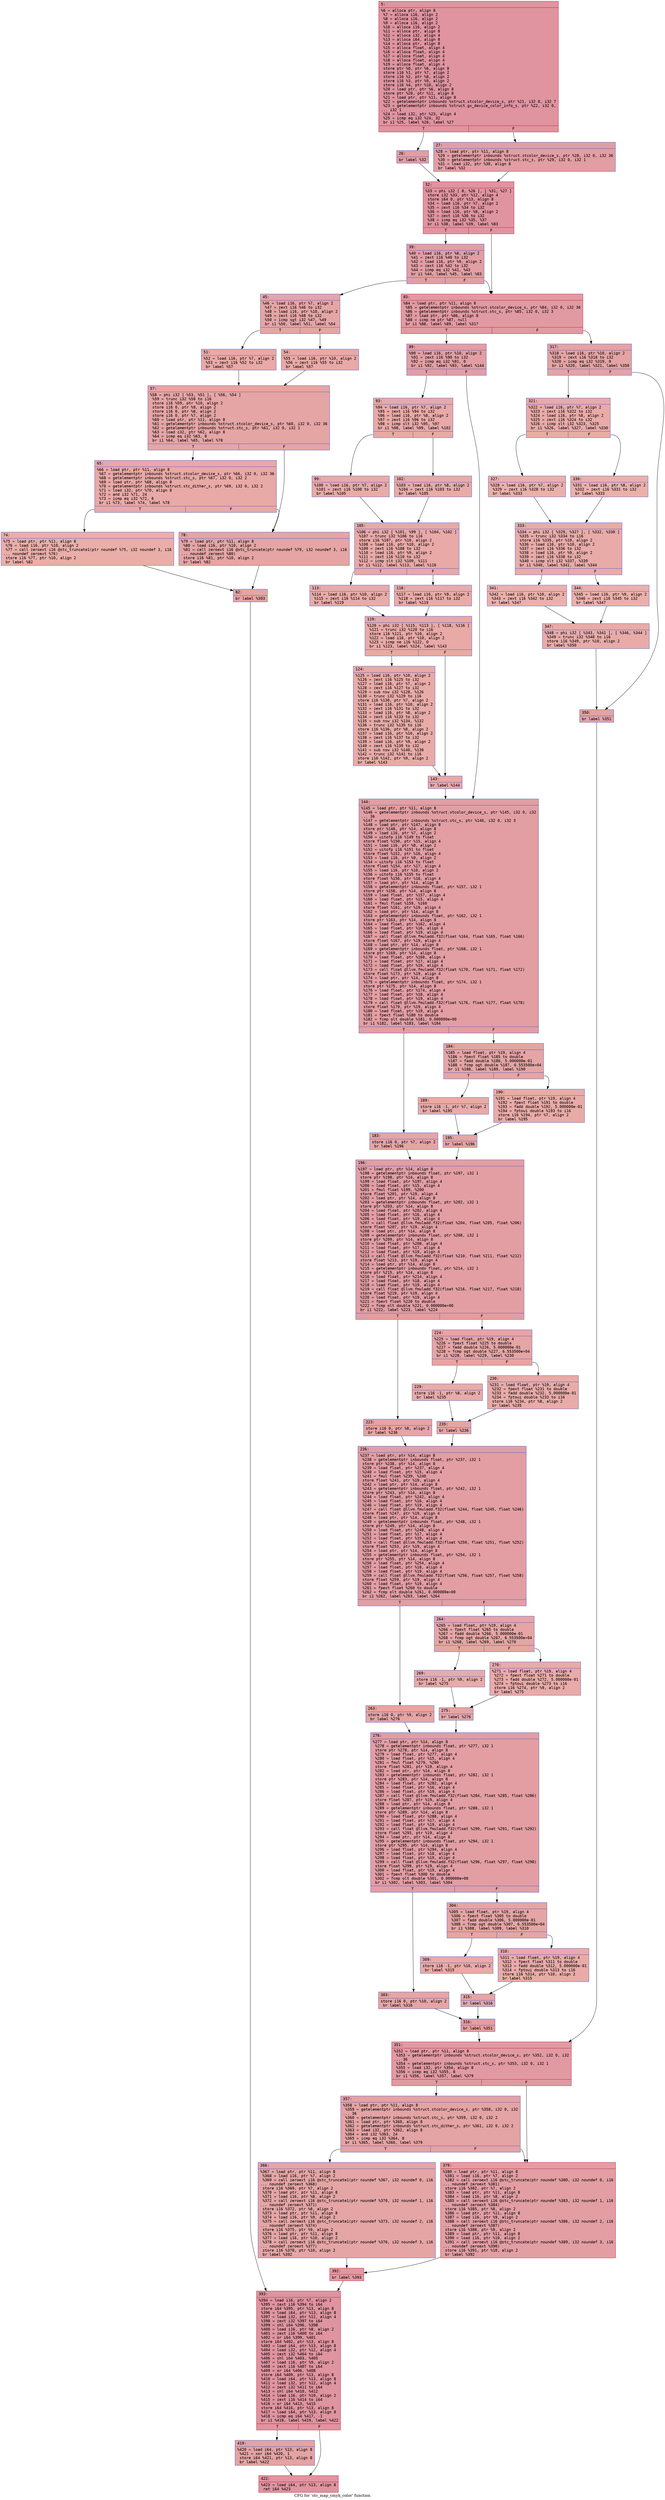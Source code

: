 digraph "CFG for 'stc_map_cmyk_color' function" {
	label="CFG for 'stc_map_cmyk_color' function";

	Node0x6000016b17c0 [shape=record,color="#b70d28ff", style=filled, fillcolor="#b70d2870" fontname="Courier",label="{5:\l|  %6 = alloca ptr, align 8\l  %7 = alloca i16, align 2\l  %8 = alloca i16, align 2\l  %9 = alloca i16, align 2\l  %10 = alloca i16, align 2\l  %11 = alloca ptr, align 8\l  %12 = alloca i32, align 4\l  %13 = alloca i64, align 8\l  %14 = alloca ptr, align 8\l  %15 = alloca float, align 4\l  %16 = alloca float, align 4\l  %17 = alloca float, align 4\l  %18 = alloca float, align 4\l  %19 = alloca float, align 4\l  store ptr %0, ptr %6, align 8\l  store i16 %1, ptr %7, align 2\l  store i16 %2, ptr %8, align 2\l  store i16 %3, ptr %9, align 2\l  store i16 %4, ptr %10, align 2\l  %20 = load ptr, ptr %6, align 8\l  store ptr %20, ptr %11, align 8\l  %21 = load ptr, ptr %11, align 8\l  %22 = getelementptr inbounds %struct.stcolor_device_s, ptr %21, i32 0, i32 7\l  %23 = getelementptr inbounds %struct.gx_device_color_info_s, ptr %22, i32 0,\l... i32 1\l  %24 = load i32, ptr %23, align 4\l  %25 = icmp eq i32 %24, 32\l  br i1 %25, label %26, label %27\l|{<s0>T|<s1>F}}"];
	Node0x6000016b17c0:s0 -> Node0x6000016b2e90[tooltip="5 -> 26\nProbability 50.00%" ];
	Node0x6000016b17c0:s1 -> Node0x6000016b2ee0[tooltip="5 -> 27\nProbability 50.00%" ];
	Node0x6000016b2e90 [shape=record,color="#3d50c3ff", style=filled, fillcolor="#be242e70" fontname="Courier",label="{26:\l|  br label %32\l}"];
	Node0x6000016b2e90 -> Node0x6000016b2f30[tooltip="26 -> 32\nProbability 100.00%" ];
	Node0x6000016b2ee0 [shape=record,color="#3d50c3ff", style=filled, fillcolor="#be242e70" fontname="Courier",label="{27:\l|  %28 = load ptr, ptr %11, align 8\l  %29 = getelementptr inbounds %struct.stcolor_device_s, ptr %28, i32 0, i32 36\l  %30 = getelementptr inbounds %struct.stc_s, ptr %29, i32 0, i32 1\l  %31 = load i32, ptr %30, align 8\l  br label %32\l}"];
	Node0x6000016b2ee0 -> Node0x6000016b2f30[tooltip="27 -> 32\nProbability 100.00%" ];
	Node0x6000016b2f30 [shape=record,color="#b70d28ff", style=filled, fillcolor="#b70d2870" fontname="Courier",label="{32:\l|  %33 = phi i32 [ 8, %26 ], [ %31, %27 ]\l  store i32 %33, ptr %12, align 4\l  store i64 0, ptr %13, align 8\l  %34 = load i16, ptr %7, align 2\l  %35 = zext i16 %34 to i32\l  %36 = load i16, ptr %8, align 2\l  %37 = zext i16 %36 to i32\l  %38 = icmp eq i32 %35, %37\l  br i1 %38, label %39, label %83\l|{<s0>T|<s1>F}}"];
	Node0x6000016b2f30:s0 -> Node0x6000016b2f80[tooltip="32 -> 39\nProbability 50.00%" ];
	Node0x6000016b2f30:s1 -> Node0x6000016b3250[tooltip="32 -> 83\nProbability 50.00%" ];
	Node0x6000016b2f80 [shape=record,color="#3d50c3ff", style=filled, fillcolor="#be242e70" fontname="Courier",label="{39:\l|  %40 = load i16, ptr %8, align 2\l  %41 = zext i16 %40 to i32\l  %42 = load i16, ptr %9, align 2\l  %43 = zext i16 %42 to i32\l  %44 = icmp eq i32 %41, %43\l  br i1 %44, label %45, label %83\l|{<s0>T|<s1>F}}"];
	Node0x6000016b2f80:s0 -> Node0x6000016b2fd0[tooltip="39 -> 45\nProbability 50.00%" ];
	Node0x6000016b2f80:s1 -> Node0x6000016b3250[tooltip="39 -> 83\nProbability 50.00%" ];
	Node0x6000016b2fd0 [shape=record,color="#3d50c3ff", style=filled, fillcolor="#c5333470" fontname="Courier",label="{45:\l|  %46 = load i16, ptr %7, align 2\l  %47 = zext i16 %46 to i32\l  %48 = load i16, ptr %10, align 2\l  %49 = zext i16 %48 to i32\l  %50 = icmp sgt i32 %47, %49\l  br i1 %50, label %51, label %54\l|{<s0>T|<s1>F}}"];
	Node0x6000016b2fd0:s0 -> Node0x6000016b3020[tooltip="45 -> 51\nProbability 50.00%" ];
	Node0x6000016b2fd0:s1 -> Node0x6000016b3070[tooltip="45 -> 54\nProbability 50.00%" ];
	Node0x6000016b3020 [shape=record,color="#3d50c3ff", style=filled, fillcolor="#ca3b3770" fontname="Courier",label="{51:\l|  %52 = load i16, ptr %7, align 2\l  %53 = zext i16 %52 to i32\l  br label %57\l}"];
	Node0x6000016b3020 -> Node0x6000016b30c0[tooltip="51 -> 57\nProbability 100.00%" ];
	Node0x6000016b3070 [shape=record,color="#3d50c3ff", style=filled, fillcolor="#ca3b3770" fontname="Courier",label="{54:\l|  %55 = load i16, ptr %10, align 2\l  %56 = zext i16 %55 to i32\l  br label %57\l}"];
	Node0x6000016b3070 -> Node0x6000016b30c0[tooltip="54 -> 57\nProbability 100.00%" ];
	Node0x6000016b30c0 [shape=record,color="#3d50c3ff", style=filled, fillcolor="#c5333470" fontname="Courier",label="{57:\l|  %58 = phi i32 [ %53, %51 ], [ %56, %54 ]\l  %59 = trunc i32 %58 to i16\l  store i16 %59, ptr %10, align 2\l  store i16 0, ptr %9, align 2\l  store i16 0, ptr %8, align 2\l  store i16 0, ptr %7, align 2\l  %60 = load ptr, ptr %11, align 8\l  %61 = getelementptr inbounds %struct.stcolor_device_s, ptr %60, i32 0, i32 36\l  %62 = getelementptr inbounds %struct.stc_s, ptr %61, i32 0, i32 1\l  %63 = load i32, ptr %62, align 8\l  %64 = icmp eq i32 %63, 8\l  br i1 %64, label %65, label %78\l|{<s0>T|<s1>F}}"];
	Node0x6000016b30c0:s0 -> Node0x6000016b3110[tooltip="57 -> 65\nProbability 50.00%" ];
	Node0x6000016b30c0:s1 -> Node0x6000016b31b0[tooltip="57 -> 78\nProbability 50.00%" ];
	Node0x6000016b3110 [shape=record,color="#3d50c3ff", style=filled, fillcolor="#ca3b3770" fontname="Courier",label="{65:\l|  %66 = load ptr, ptr %11, align 8\l  %67 = getelementptr inbounds %struct.stcolor_device_s, ptr %66, i32 0, i32 36\l  %68 = getelementptr inbounds %struct.stc_s, ptr %67, i32 0, i32 2\l  %69 = load ptr, ptr %68, align 8\l  %70 = getelementptr inbounds %struct.stc_dither_s, ptr %69, i32 0, i32 2\l  %71 = load i32, ptr %70, align 8\l  %72 = and i32 %71, 24\l  %73 = icmp eq i32 %72, 8\l  br i1 %73, label %74, label %78\l|{<s0>T|<s1>F}}"];
	Node0x6000016b3110:s0 -> Node0x6000016b3160[tooltip="65 -> 74\nProbability 50.00%" ];
	Node0x6000016b3110:s1 -> Node0x6000016b31b0[tooltip="65 -> 78\nProbability 50.00%" ];
	Node0x6000016b3160 [shape=record,color="#3d50c3ff", style=filled, fillcolor="#d0473d70" fontname="Courier",label="{74:\l|  %75 = load ptr, ptr %11, align 8\l  %76 = load i16, ptr %10, align 2\l  %77 = call zeroext i16 @stc_truncate1(ptr noundef %75, i32 noundef 3, i16\l... noundef zeroext %76)\l  store i16 %77, ptr %10, align 2\l  br label %82\l}"];
	Node0x6000016b3160 -> Node0x6000016b3200[tooltip="74 -> 82\nProbability 100.00%" ];
	Node0x6000016b31b0 [shape=record,color="#3d50c3ff", style=filled, fillcolor="#c5333470" fontname="Courier",label="{78:\l|  %79 = load ptr, ptr %11, align 8\l  %80 = load i16, ptr %10, align 2\l  %81 = call zeroext i16 @stc_truncate(ptr noundef %79, i32 noundef 3, i16\l... noundef zeroext %80)\l  store i16 %81, ptr %10, align 2\l  br label %82\l}"];
	Node0x6000016b31b0 -> Node0x6000016b3200[tooltip="78 -> 82\nProbability 100.00%" ];
	Node0x6000016b3200 [shape=record,color="#3d50c3ff", style=filled, fillcolor="#c5333470" fontname="Courier",label="{82:\l|  br label %393\l}"];
	Node0x6000016b3200 -> Node0x6000016b4230[tooltip="82 -> 393\nProbability 100.00%" ];
	Node0x6000016b3250 [shape=record,color="#b70d28ff", style=filled, fillcolor="#bb1b2c70" fontname="Courier",label="{83:\l|  %84 = load ptr, ptr %11, align 8\l  %85 = getelementptr inbounds %struct.stcolor_device_s, ptr %84, i32 0, i32 36\l  %86 = getelementptr inbounds %struct.stc_s, ptr %85, i32 0, i32 3\l  %87 = load ptr, ptr %86, align 8\l  %88 = icmp ne ptr %87, null\l  br i1 %88, label %89, label %317\l|{<s0>T|<s1>F}}"];
	Node0x6000016b3250:s0 -> Node0x6000016b32a0[tooltip="83 -> 89\nProbability 62.50%" ];
	Node0x6000016b3250:s1 -> Node0x6000016b3d90[tooltip="83 -> 317\nProbability 37.50%" ];
	Node0x6000016b32a0 [shape=record,color="#3d50c3ff", style=filled, fillcolor="#be242e70" fontname="Courier",label="{89:\l|  %90 = load i16, ptr %10, align 2\l  %91 = zext i16 %90 to i32\l  %92 = icmp eq i32 %91, 0\l  br i1 %92, label %93, label %144\l|{<s0>T|<s1>F}}"];
	Node0x6000016b32a0:s0 -> Node0x6000016b32f0[tooltip="89 -> 93\nProbability 37.50%" ];
	Node0x6000016b32a0:s1 -> Node0x6000016b35c0[tooltip="89 -> 144\nProbability 62.50%" ];
	Node0x6000016b32f0 [shape=record,color="#3d50c3ff", style=filled, fillcolor="#ca3b3770" fontname="Courier",label="{93:\l|  %94 = load i16, ptr %7, align 2\l  %95 = zext i16 %94 to i32\l  %96 = load i16, ptr %8, align 2\l  %97 = zext i16 %96 to i32\l  %98 = icmp slt i32 %95, %97\l  br i1 %98, label %99, label %102\l|{<s0>T|<s1>F}}"];
	Node0x6000016b32f0:s0 -> Node0x6000016b3340[tooltip="93 -> 99\nProbability 50.00%" ];
	Node0x6000016b32f0:s1 -> Node0x6000016b3390[tooltip="93 -> 102\nProbability 50.00%" ];
	Node0x6000016b3340 [shape=record,color="#3d50c3ff", style=filled, fillcolor="#cc403a70" fontname="Courier",label="{99:\l|  %100 = load i16, ptr %7, align 2\l  %101 = zext i16 %100 to i32\l  br label %105\l}"];
	Node0x6000016b3340 -> Node0x6000016b33e0[tooltip="99 -> 105\nProbability 100.00%" ];
	Node0x6000016b3390 [shape=record,color="#3d50c3ff", style=filled, fillcolor="#cc403a70" fontname="Courier",label="{102:\l|  %103 = load i16, ptr %8, align 2\l  %104 = zext i16 %103 to i32\l  br label %105\l}"];
	Node0x6000016b3390 -> Node0x6000016b33e0[tooltip="102 -> 105\nProbability 100.00%" ];
	Node0x6000016b33e0 [shape=record,color="#3d50c3ff", style=filled, fillcolor="#ca3b3770" fontname="Courier",label="{105:\l|  %106 = phi i32 [ %101, %99 ], [ %104, %102 ]\l  %107 = trunc i32 %106 to i16\l  store i16 %107, ptr %10, align 2\l  %108 = load i16, ptr %10, align 2\l  %109 = zext i16 %108 to i32\l  %110 = load i16, ptr %9, align 2\l  %111 = zext i16 %110 to i32\l  %112 = icmp slt i32 %109, %111\l  br i1 %112, label %113, label %116\l|{<s0>T|<s1>F}}"];
	Node0x6000016b33e0:s0 -> Node0x6000016b3430[tooltip="105 -> 113\nProbability 50.00%" ];
	Node0x6000016b33e0:s1 -> Node0x6000016b3480[tooltip="105 -> 116\nProbability 50.00%" ];
	Node0x6000016b3430 [shape=record,color="#3d50c3ff", style=filled, fillcolor="#cc403a70" fontname="Courier",label="{113:\l|  %114 = load i16, ptr %10, align 2\l  %115 = zext i16 %114 to i32\l  br label %119\l}"];
	Node0x6000016b3430 -> Node0x6000016b34d0[tooltip="113 -> 119\nProbability 100.00%" ];
	Node0x6000016b3480 [shape=record,color="#3d50c3ff", style=filled, fillcolor="#cc403a70" fontname="Courier",label="{116:\l|  %117 = load i16, ptr %9, align 2\l  %118 = zext i16 %117 to i32\l  br label %119\l}"];
	Node0x6000016b3480 -> Node0x6000016b34d0[tooltip="116 -> 119\nProbability 100.00%" ];
	Node0x6000016b34d0 [shape=record,color="#3d50c3ff", style=filled, fillcolor="#ca3b3770" fontname="Courier",label="{119:\l|  %120 = phi i32 [ %115, %113 ], [ %118, %116 ]\l  %121 = trunc i32 %120 to i16\l  store i16 %121, ptr %10, align 2\l  %122 = load i16, ptr %10, align 2\l  %123 = icmp ne i16 %122, 0\l  br i1 %123, label %124, label %143\l|{<s0>T|<s1>F}}"];
	Node0x6000016b34d0:s0 -> Node0x6000016b3520[tooltip="119 -> 124\nProbability 62.50%" ];
	Node0x6000016b34d0:s1 -> Node0x6000016b3570[tooltip="119 -> 143\nProbability 37.50%" ];
	Node0x6000016b3520 [shape=record,color="#3d50c3ff", style=filled, fillcolor="#cc403a70" fontname="Courier",label="{124:\l|  %125 = load i16, ptr %10, align 2\l  %126 = zext i16 %125 to i32\l  %127 = load i16, ptr %7, align 2\l  %128 = zext i16 %127 to i32\l  %129 = sub nsw i32 %128, %126\l  %130 = trunc i32 %129 to i16\l  store i16 %130, ptr %7, align 2\l  %131 = load i16, ptr %10, align 2\l  %132 = zext i16 %131 to i32\l  %133 = load i16, ptr %8, align 2\l  %134 = zext i16 %133 to i32\l  %135 = sub nsw i32 %134, %132\l  %136 = trunc i32 %135 to i16\l  store i16 %136, ptr %8, align 2\l  %137 = load i16, ptr %10, align 2\l  %138 = zext i16 %137 to i32\l  %139 = load i16, ptr %9, align 2\l  %140 = zext i16 %139 to i32\l  %141 = sub nsw i32 %140, %138\l  %142 = trunc i32 %141 to i16\l  store i16 %142, ptr %9, align 2\l  br label %143\l}"];
	Node0x6000016b3520 -> Node0x6000016b3570[tooltip="124 -> 143\nProbability 100.00%" ];
	Node0x6000016b3570 [shape=record,color="#3d50c3ff", style=filled, fillcolor="#ca3b3770" fontname="Courier",label="{143:\l|  br label %144\l}"];
	Node0x6000016b3570 -> Node0x6000016b35c0[tooltip="143 -> 144\nProbability 100.00%" ];
	Node0x6000016b35c0 [shape=record,color="#3d50c3ff", style=filled, fillcolor="#be242e70" fontname="Courier",label="{144:\l|  %145 = load ptr, ptr %11, align 8\l  %146 = getelementptr inbounds %struct.stcolor_device_s, ptr %145, i32 0, i32\l... 36\l  %147 = getelementptr inbounds %struct.stc_s, ptr %146, i32 0, i32 3\l  %148 = load ptr, ptr %147, align 8\l  store ptr %148, ptr %14, align 8\l  %149 = load i16, ptr %7, align 2\l  %150 = uitofp i16 %149 to float\l  store float %150, ptr %15, align 4\l  %151 = load i16, ptr %8, align 2\l  %152 = uitofp i16 %151 to float\l  store float %152, ptr %16, align 4\l  %153 = load i16, ptr %9, align 2\l  %154 = uitofp i16 %153 to float\l  store float %154, ptr %17, align 4\l  %155 = load i16, ptr %10, align 2\l  %156 = uitofp i16 %155 to float\l  store float %156, ptr %18, align 4\l  %157 = load ptr, ptr %14, align 8\l  %158 = getelementptr inbounds float, ptr %157, i32 1\l  store ptr %158, ptr %14, align 8\l  %159 = load float, ptr %157, align 4\l  %160 = load float, ptr %15, align 4\l  %161 = fmul float %159, %160\l  store float %161, ptr %19, align 4\l  %162 = load ptr, ptr %14, align 8\l  %163 = getelementptr inbounds float, ptr %162, i32 1\l  store ptr %163, ptr %14, align 8\l  %164 = load float, ptr %162, align 4\l  %165 = load float, ptr %16, align 4\l  %166 = load float, ptr %19, align 4\l  %167 = call float @llvm.fmuladd.f32(float %164, float %165, float %166)\l  store float %167, ptr %19, align 4\l  %168 = load ptr, ptr %14, align 8\l  %169 = getelementptr inbounds float, ptr %168, i32 1\l  store ptr %169, ptr %14, align 8\l  %170 = load float, ptr %168, align 4\l  %171 = load float, ptr %17, align 4\l  %172 = load float, ptr %19, align 4\l  %173 = call float @llvm.fmuladd.f32(float %170, float %171, float %172)\l  store float %173, ptr %19, align 4\l  %174 = load ptr, ptr %14, align 8\l  %175 = getelementptr inbounds float, ptr %174, i32 1\l  store ptr %175, ptr %14, align 8\l  %176 = load float, ptr %174, align 4\l  %177 = load float, ptr %18, align 4\l  %178 = load float, ptr %19, align 4\l  %179 = call float @llvm.fmuladd.f32(float %176, float %177, float %178)\l  store float %179, ptr %19, align 4\l  %180 = load float, ptr %19, align 4\l  %181 = fpext float %180 to double\l  %182 = fcmp olt double %181, 0.000000e+00\l  br i1 %182, label %183, label %184\l|{<s0>T|<s1>F}}"];
	Node0x6000016b35c0:s0 -> Node0x6000016b3610[tooltip="144 -> 183\nProbability 50.00%" ];
	Node0x6000016b35c0:s1 -> Node0x6000016b3660[tooltip="144 -> 184\nProbability 50.00%" ];
	Node0x6000016b3610 [shape=record,color="#3d50c3ff", style=filled, fillcolor="#c5333470" fontname="Courier",label="{183:\l|  store i16 0, ptr %7, align 2\l  br label %196\l}"];
	Node0x6000016b3610 -> Node0x6000016b37a0[tooltip="183 -> 196\nProbability 100.00%" ];
	Node0x6000016b3660 [shape=record,color="#3d50c3ff", style=filled, fillcolor="#c5333470" fontname="Courier",label="{184:\l|  %185 = load float, ptr %19, align 4\l  %186 = fpext float %185 to double\l  %187 = fadd double %186, 5.000000e-01\l  %188 = fcmp ogt double %187, 6.553500e+04\l  br i1 %188, label %189, label %190\l|{<s0>T|<s1>F}}"];
	Node0x6000016b3660:s0 -> Node0x6000016b36b0[tooltip="184 -> 189\nProbability 50.00%" ];
	Node0x6000016b3660:s1 -> Node0x6000016b3700[tooltip="184 -> 190\nProbability 50.00%" ];
	Node0x6000016b36b0 [shape=record,color="#3d50c3ff", style=filled, fillcolor="#cc403a70" fontname="Courier",label="{189:\l|  store i16 -1, ptr %7, align 2\l  br label %195\l}"];
	Node0x6000016b36b0 -> Node0x6000016b3750[tooltip="189 -> 195\nProbability 100.00%" ];
	Node0x6000016b3700 [shape=record,color="#3d50c3ff", style=filled, fillcolor="#cc403a70" fontname="Courier",label="{190:\l|  %191 = load float, ptr %19, align 4\l  %192 = fpext float %191 to double\l  %193 = fadd double %192, 5.000000e-01\l  %194 = fptoui double %193 to i16\l  store i16 %194, ptr %7, align 2\l  br label %195\l}"];
	Node0x6000016b3700 -> Node0x6000016b3750[tooltip="190 -> 195\nProbability 100.00%" ];
	Node0x6000016b3750 [shape=record,color="#3d50c3ff", style=filled, fillcolor="#c5333470" fontname="Courier",label="{195:\l|  br label %196\l}"];
	Node0x6000016b3750 -> Node0x6000016b37a0[tooltip="195 -> 196\nProbability 100.00%" ];
	Node0x6000016b37a0 [shape=record,color="#3d50c3ff", style=filled, fillcolor="#be242e70" fontname="Courier",label="{196:\l|  %197 = load ptr, ptr %14, align 8\l  %198 = getelementptr inbounds float, ptr %197, i32 1\l  store ptr %198, ptr %14, align 8\l  %199 = load float, ptr %197, align 4\l  %200 = load float, ptr %15, align 4\l  %201 = fmul float %199, %200\l  store float %201, ptr %19, align 4\l  %202 = load ptr, ptr %14, align 8\l  %203 = getelementptr inbounds float, ptr %202, i32 1\l  store ptr %203, ptr %14, align 8\l  %204 = load float, ptr %202, align 4\l  %205 = load float, ptr %16, align 4\l  %206 = load float, ptr %19, align 4\l  %207 = call float @llvm.fmuladd.f32(float %204, float %205, float %206)\l  store float %207, ptr %19, align 4\l  %208 = load ptr, ptr %14, align 8\l  %209 = getelementptr inbounds float, ptr %208, i32 1\l  store ptr %209, ptr %14, align 8\l  %210 = load float, ptr %208, align 4\l  %211 = load float, ptr %17, align 4\l  %212 = load float, ptr %19, align 4\l  %213 = call float @llvm.fmuladd.f32(float %210, float %211, float %212)\l  store float %213, ptr %19, align 4\l  %214 = load ptr, ptr %14, align 8\l  %215 = getelementptr inbounds float, ptr %214, i32 1\l  store ptr %215, ptr %14, align 8\l  %216 = load float, ptr %214, align 4\l  %217 = load float, ptr %18, align 4\l  %218 = load float, ptr %19, align 4\l  %219 = call float @llvm.fmuladd.f32(float %216, float %217, float %218)\l  store float %219, ptr %19, align 4\l  %220 = load float, ptr %19, align 4\l  %221 = fpext float %220 to double\l  %222 = fcmp olt double %221, 0.000000e+00\l  br i1 %222, label %223, label %224\l|{<s0>T|<s1>F}}"];
	Node0x6000016b37a0:s0 -> Node0x6000016b37f0[tooltip="196 -> 223\nProbability 50.00%" ];
	Node0x6000016b37a0:s1 -> Node0x6000016b3840[tooltip="196 -> 224\nProbability 50.00%" ];
	Node0x6000016b37f0 [shape=record,color="#3d50c3ff", style=filled, fillcolor="#c5333470" fontname="Courier",label="{223:\l|  store i16 0, ptr %8, align 2\l  br label %236\l}"];
	Node0x6000016b37f0 -> Node0x6000016b3980[tooltip="223 -> 236\nProbability 100.00%" ];
	Node0x6000016b3840 [shape=record,color="#3d50c3ff", style=filled, fillcolor="#c5333470" fontname="Courier",label="{224:\l|  %225 = load float, ptr %19, align 4\l  %226 = fpext float %225 to double\l  %227 = fadd double %226, 5.000000e-01\l  %228 = fcmp ogt double %227, 6.553500e+04\l  br i1 %228, label %229, label %230\l|{<s0>T|<s1>F}}"];
	Node0x6000016b3840:s0 -> Node0x6000016b3890[tooltip="224 -> 229\nProbability 50.00%" ];
	Node0x6000016b3840:s1 -> Node0x6000016b38e0[tooltip="224 -> 230\nProbability 50.00%" ];
	Node0x6000016b3890 [shape=record,color="#3d50c3ff", style=filled, fillcolor="#cc403a70" fontname="Courier",label="{229:\l|  store i16 -1, ptr %8, align 2\l  br label %235\l}"];
	Node0x6000016b3890 -> Node0x6000016b3930[tooltip="229 -> 235\nProbability 100.00%" ];
	Node0x6000016b38e0 [shape=record,color="#3d50c3ff", style=filled, fillcolor="#cc403a70" fontname="Courier",label="{230:\l|  %231 = load float, ptr %19, align 4\l  %232 = fpext float %231 to double\l  %233 = fadd double %232, 5.000000e-01\l  %234 = fptoui double %233 to i16\l  store i16 %234, ptr %8, align 2\l  br label %235\l}"];
	Node0x6000016b38e0 -> Node0x6000016b3930[tooltip="230 -> 235\nProbability 100.00%" ];
	Node0x6000016b3930 [shape=record,color="#3d50c3ff", style=filled, fillcolor="#c5333470" fontname="Courier",label="{235:\l|  br label %236\l}"];
	Node0x6000016b3930 -> Node0x6000016b3980[tooltip="235 -> 236\nProbability 100.00%" ];
	Node0x6000016b3980 [shape=record,color="#3d50c3ff", style=filled, fillcolor="#be242e70" fontname="Courier",label="{236:\l|  %237 = load ptr, ptr %14, align 8\l  %238 = getelementptr inbounds float, ptr %237, i32 1\l  store ptr %238, ptr %14, align 8\l  %239 = load float, ptr %237, align 4\l  %240 = load float, ptr %15, align 4\l  %241 = fmul float %239, %240\l  store float %241, ptr %19, align 4\l  %242 = load ptr, ptr %14, align 8\l  %243 = getelementptr inbounds float, ptr %242, i32 1\l  store ptr %243, ptr %14, align 8\l  %244 = load float, ptr %242, align 4\l  %245 = load float, ptr %16, align 4\l  %246 = load float, ptr %19, align 4\l  %247 = call float @llvm.fmuladd.f32(float %244, float %245, float %246)\l  store float %247, ptr %19, align 4\l  %248 = load ptr, ptr %14, align 8\l  %249 = getelementptr inbounds float, ptr %248, i32 1\l  store ptr %249, ptr %14, align 8\l  %250 = load float, ptr %248, align 4\l  %251 = load float, ptr %17, align 4\l  %252 = load float, ptr %19, align 4\l  %253 = call float @llvm.fmuladd.f32(float %250, float %251, float %252)\l  store float %253, ptr %19, align 4\l  %254 = load ptr, ptr %14, align 8\l  %255 = getelementptr inbounds float, ptr %254, i32 1\l  store ptr %255, ptr %14, align 8\l  %256 = load float, ptr %254, align 4\l  %257 = load float, ptr %18, align 4\l  %258 = load float, ptr %19, align 4\l  %259 = call float @llvm.fmuladd.f32(float %256, float %257, float %258)\l  store float %259, ptr %19, align 4\l  %260 = load float, ptr %19, align 4\l  %261 = fpext float %260 to double\l  %262 = fcmp olt double %261, 0.000000e+00\l  br i1 %262, label %263, label %264\l|{<s0>T|<s1>F}}"];
	Node0x6000016b3980:s0 -> Node0x6000016b39d0[tooltip="236 -> 263\nProbability 50.00%" ];
	Node0x6000016b3980:s1 -> Node0x6000016b3a20[tooltip="236 -> 264\nProbability 50.00%" ];
	Node0x6000016b39d0 [shape=record,color="#3d50c3ff", style=filled, fillcolor="#c5333470" fontname="Courier",label="{263:\l|  store i16 0, ptr %9, align 2\l  br label %276\l}"];
	Node0x6000016b39d0 -> Node0x6000016b3b60[tooltip="263 -> 276\nProbability 100.00%" ];
	Node0x6000016b3a20 [shape=record,color="#3d50c3ff", style=filled, fillcolor="#c5333470" fontname="Courier",label="{264:\l|  %265 = load float, ptr %19, align 4\l  %266 = fpext float %265 to double\l  %267 = fadd double %266, 5.000000e-01\l  %268 = fcmp ogt double %267, 6.553500e+04\l  br i1 %268, label %269, label %270\l|{<s0>T|<s1>F}}"];
	Node0x6000016b3a20:s0 -> Node0x6000016b3a70[tooltip="264 -> 269\nProbability 50.00%" ];
	Node0x6000016b3a20:s1 -> Node0x6000016b3ac0[tooltip="264 -> 270\nProbability 50.00%" ];
	Node0x6000016b3a70 [shape=record,color="#3d50c3ff", style=filled, fillcolor="#cc403a70" fontname="Courier",label="{269:\l|  store i16 -1, ptr %9, align 2\l  br label %275\l}"];
	Node0x6000016b3a70 -> Node0x6000016b3b10[tooltip="269 -> 275\nProbability 100.00%" ];
	Node0x6000016b3ac0 [shape=record,color="#3d50c3ff", style=filled, fillcolor="#cc403a70" fontname="Courier",label="{270:\l|  %271 = load float, ptr %19, align 4\l  %272 = fpext float %271 to double\l  %273 = fadd double %272, 5.000000e-01\l  %274 = fptoui double %273 to i16\l  store i16 %274, ptr %9, align 2\l  br label %275\l}"];
	Node0x6000016b3ac0 -> Node0x6000016b3b10[tooltip="270 -> 275\nProbability 100.00%" ];
	Node0x6000016b3b10 [shape=record,color="#3d50c3ff", style=filled, fillcolor="#c5333470" fontname="Courier",label="{275:\l|  br label %276\l}"];
	Node0x6000016b3b10 -> Node0x6000016b3b60[tooltip="275 -> 276\nProbability 100.00%" ];
	Node0x6000016b3b60 [shape=record,color="#3d50c3ff", style=filled, fillcolor="#be242e70" fontname="Courier",label="{276:\l|  %277 = load ptr, ptr %14, align 8\l  %278 = getelementptr inbounds float, ptr %277, i32 1\l  store ptr %278, ptr %14, align 8\l  %279 = load float, ptr %277, align 4\l  %280 = load float, ptr %15, align 4\l  %281 = fmul float %279, %280\l  store float %281, ptr %19, align 4\l  %282 = load ptr, ptr %14, align 8\l  %283 = getelementptr inbounds float, ptr %282, i32 1\l  store ptr %283, ptr %14, align 8\l  %284 = load float, ptr %282, align 4\l  %285 = load float, ptr %16, align 4\l  %286 = load float, ptr %19, align 4\l  %287 = call float @llvm.fmuladd.f32(float %284, float %285, float %286)\l  store float %287, ptr %19, align 4\l  %288 = load ptr, ptr %14, align 8\l  %289 = getelementptr inbounds float, ptr %288, i32 1\l  store ptr %289, ptr %14, align 8\l  %290 = load float, ptr %288, align 4\l  %291 = load float, ptr %17, align 4\l  %292 = load float, ptr %19, align 4\l  %293 = call float @llvm.fmuladd.f32(float %290, float %291, float %292)\l  store float %293, ptr %19, align 4\l  %294 = load ptr, ptr %14, align 8\l  %295 = getelementptr inbounds float, ptr %294, i32 1\l  store ptr %295, ptr %14, align 8\l  %296 = load float, ptr %294, align 4\l  %297 = load float, ptr %18, align 4\l  %298 = load float, ptr %19, align 4\l  %299 = call float @llvm.fmuladd.f32(float %296, float %297, float %298)\l  store float %299, ptr %19, align 4\l  %300 = load float, ptr %19, align 4\l  %301 = fpext float %300 to double\l  %302 = fcmp olt double %301, 0.000000e+00\l  br i1 %302, label %303, label %304\l|{<s0>T|<s1>F}}"];
	Node0x6000016b3b60:s0 -> Node0x6000016b3bb0[tooltip="276 -> 303\nProbability 50.00%" ];
	Node0x6000016b3b60:s1 -> Node0x6000016b3c00[tooltip="276 -> 304\nProbability 50.00%" ];
	Node0x6000016b3bb0 [shape=record,color="#3d50c3ff", style=filled, fillcolor="#c5333470" fontname="Courier",label="{303:\l|  store i16 0, ptr %10, align 2\l  br label %316\l}"];
	Node0x6000016b3bb0 -> Node0x6000016b3d40[tooltip="303 -> 316\nProbability 100.00%" ];
	Node0x6000016b3c00 [shape=record,color="#3d50c3ff", style=filled, fillcolor="#c5333470" fontname="Courier",label="{304:\l|  %305 = load float, ptr %19, align 4\l  %306 = fpext float %305 to double\l  %307 = fadd double %306, 5.000000e-01\l  %308 = fcmp ogt double %307, 6.553500e+04\l  br i1 %308, label %309, label %310\l|{<s0>T|<s1>F}}"];
	Node0x6000016b3c00:s0 -> Node0x6000016b3c50[tooltip="304 -> 309\nProbability 50.00%" ];
	Node0x6000016b3c00:s1 -> Node0x6000016b3ca0[tooltip="304 -> 310\nProbability 50.00%" ];
	Node0x6000016b3c50 [shape=record,color="#3d50c3ff", style=filled, fillcolor="#cc403a70" fontname="Courier",label="{309:\l|  store i16 -1, ptr %10, align 2\l  br label %315\l}"];
	Node0x6000016b3c50 -> Node0x6000016b3cf0[tooltip="309 -> 315\nProbability 100.00%" ];
	Node0x6000016b3ca0 [shape=record,color="#3d50c3ff", style=filled, fillcolor="#cc403a70" fontname="Courier",label="{310:\l|  %311 = load float, ptr %19, align 4\l  %312 = fpext float %311 to double\l  %313 = fadd double %312, 5.000000e-01\l  %314 = fptoui double %313 to i16\l  store i16 %314, ptr %10, align 2\l  br label %315\l}"];
	Node0x6000016b3ca0 -> Node0x6000016b3cf0[tooltip="310 -> 315\nProbability 100.00%" ];
	Node0x6000016b3cf0 [shape=record,color="#3d50c3ff", style=filled, fillcolor="#c5333470" fontname="Courier",label="{315:\l|  br label %316\l}"];
	Node0x6000016b3cf0 -> Node0x6000016b3d40[tooltip="315 -> 316\nProbability 100.00%" ];
	Node0x6000016b3d40 [shape=record,color="#3d50c3ff", style=filled, fillcolor="#be242e70" fontname="Courier",label="{316:\l|  br label %351\l}"];
	Node0x6000016b3d40 -> Node0x6000016b40a0[tooltip="316 -> 351\nProbability 100.00%" ];
	Node0x6000016b3d90 [shape=record,color="#3d50c3ff", style=filled, fillcolor="#c32e3170" fontname="Courier",label="{317:\l|  %318 = load i16, ptr %10, align 2\l  %319 = zext i16 %318 to i32\l  %320 = icmp eq i32 %319, 0\l  br i1 %320, label %321, label %350\l|{<s0>T|<s1>F}}"];
	Node0x6000016b3d90:s0 -> Node0x6000016b3de0[tooltip="317 -> 321\nProbability 37.50%" ];
	Node0x6000016b3d90:s1 -> Node0x6000016b4050[tooltip="317 -> 350\nProbability 62.50%" ];
	Node0x6000016b3de0 [shape=record,color="#3d50c3ff", style=filled, fillcolor="#cc403a70" fontname="Courier",label="{321:\l|  %322 = load i16, ptr %7, align 2\l  %323 = zext i16 %322 to i32\l  %324 = load i16, ptr %8, align 2\l  %325 = zext i16 %324 to i32\l  %326 = icmp slt i32 %323, %325\l  br i1 %326, label %327, label %330\l|{<s0>T|<s1>F}}"];
	Node0x6000016b3de0:s0 -> Node0x6000016b3e30[tooltip="321 -> 327\nProbability 50.00%" ];
	Node0x6000016b3de0:s1 -> Node0x6000016b3e80[tooltip="321 -> 330\nProbability 50.00%" ];
	Node0x6000016b3e30 [shape=record,color="#3d50c3ff", style=filled, fillcolor="#d24b4070" fontname="Courier",label="{327:\l|  %328 = load i16, ptr %7, align 2\l  %329 = zext i16 %328 to i32\l  br label %333\l}"];
	Node0x6000016b3e30 -> Node0x6000016b3ed0[tooltip="327 -> 333\nProbability 100.00%" ];
	Node0x6000016b3e80 [shape=record,color="#3d50c3ff", style=filled, fillcolor="#d24b4070" fontname="Courier",label="{330:\l|  %331 = load i16, ptr %8, align 2\l  %332 = zext i16 %331 to i32\l  br label %333\l}"];
	Node0x6000016b3e80 -> Node0x6000016b3ed0[tooltip="330 -> 333\nProbability 100.00%" ];
	Node0x6000016b3ed0 [shape=record,color="#3d50c3ff", style=filled, fillcolor="#cc403a70" fontname="Courier",label="{333:\l|  %334 = phi i32 [ %329, %327 ], [ %332, %330 ]\l  %335 = trunc i32 %334 to i16\l  store i16 %335, ptr %10, align 2\l  %336 = load i16, ptr %10, align 2\l  %337 = zext i16 %336 to i32\l  %338 = load i16, ptr %9, align 2\l  %339 = zext i16 %338 to i32\l  %340 = icmp slt i32 %337, %339\l  br i1 %340, label %341, label %344\l|{<s0>T|<s1>F}}"];
	Node0x6000016b3ed0:s0 -> Node0x6000016b3f20[tooltip="333 -> 341\nProbability 50.00%" ];
	Node0x6000016b3ed0:s1 -> Node0x6000016b3f70[tooltip="333 -> 344\nProbability 50.00%" ];
	Node0x6000016b3f20 [shape=record,color="#3d50c3ff", style=filled, fillcolor="#d24b4070" fontname="Courier",label="{341:\l|  %342 = load i16, ptr %10, align 2\l  %343 = zext i16 %342 to i32\l  br label %347\l}"];
	Node0x6000016b3f20 -> Node0x6000016b4000[tooltip="341 -> 347\nProbability 100.00%" ];
	Node0x6000016b3f70 [shape=record,color="#3d50c3ff", style=filled, fillcolor="#d24b4070" fontname="Courier",label="{344:\l|  %345 = load i16, ptr %9, align 2\l  %346 = zext i16 %345 to i32\l  br label %347\l}"];
	Node0x6000016b3f70 -> Node0x6000016b4000[tooltip="344 -> 347\nProbability 100.00%" ];
	Node0x6000016b4000 [shape=record,color="#3d50c3ff", style=filled, fillcolor="#cc403a70" fontname="Courier",label="{347:\l|  %348 = phi i32 [ %343, %341 ], [ %346, %344 ]\l  %349 = trunc i32 %348 to i16\l  store i16 %349, ptr %10, align 2\l  br label %350\l}"];
	Node0x6000016b4000 -> Node0x6000016b4050[tooltip="347 -> 350\nProbability 100.00%" ];
	Node0x6000016b4050 [shape=record,color="#3d50c3ff", style=filled, fillcolor="#c32e3170" fontname="Courier",label="{350:\l|  br label %351\l}"];
	Node0x6000016b4050 -> Node0x6000016b40a0[tooltip="350 -> 351\nProbability 100.00%" ];
	Node0x6000016b40a0 [shape=record,color="#b70d28ff", style=filled, fillcolor="#bb1b2c70" fontname="Courier",label="{351:\l|  %352 = load ptr, ptr %11, align 8\l  %353 = getelementptr inbounds %struct.stcolor_device_s, ptr %352, i32 0, i32\l... 36\l  %354 = getelementptr inbounds %struct.stc_s, ptr %353, i32 0, i32 1\l  %355 = load i32, ptr %354, align 8\l  %356 = icmp eq i32 %355, 8\l  br i1 %356, label %357, label %379\l|{<s0>T|<s1>F}}"];
	Node0x6000016b40a0:s0 -> Node0x6000016b40f0[tooltip="351 -> 357\nProbability 50.00%" ];
	Node0x6000016b40a0:s1 -> Node0x6000016b4190[tooltip="351 -> 379\nProbability 50.00%" ];
	Node0x6000016b40f0 [shape=record,color="#3d50c3ff", style=filled, fillcolor="#c32e3170" fontname="Courier",label="{357:\l|  %358 = load ptr, ptr %11, align 8\l  %359 = getelementptr inbounds %struct.stcolor_device_s, ptr %358, i32 0, i32\l... 36\l  %360 = getelementptr inbounds %struct.stc_s, ptr %359, i32 0, i32 2\l  %361 = load ptr, ptr %360, align 8\l  %362 = getelementptr inbounds %struct.stc_dither_s, ptr %361, i32 0, i32 2\l  %363 = load i32, ptr %362, align 8\l  %364 = and i32 %363, 24\l  %365 = icmp eq i32 %364, 8\l  br i1 %365, label %366, label %379\l|{<s0>T|<s1>F}}"];
	Node0x6000016b40f0:s0 -> Node0x6000016b4140[tooltip="357 -> 366\nProbability 50.00%" ];
	Node0x6000016b40f0:s1 -> Node0x6000016b4190[tooltip="357 -> 379\nProbability 50.00%" ];
	Node0x6000016b4140 [shape=record,color="#3d50c3ff", style=filled, fillcolor="#c5333470" fontname="Courier",label="{366:\l|  %367 = load ptr, ptr %11, align 8\l  %368 = load i16, ptr %7, align 2\l  %369 = call zeroext i16 @stc_truncate1(ptr noundef %367, i32 noundef 0, i16\l... noundef zeroext %368)\l  store i16 %369, ptr %7, align 2\l  %370 = load ptr, ptr %11, align 8\l  %371 = load i16, ptr %8, align 2\l  %372 = call zeroext i16 @stc_truncate1(ptr noundef %370, i32 noundef 1, i16\l... noundef zeroext %371)\l  store i16 %372, ptr %8, align 2\l  %373 = load ptr, ptr %11, align 8\l  %374 = load i16, ptr %9, align 2\l  %375 = call zeroext i16 @stc_truncate1(ptr noundef %373, i32 noundef 2, i16\l... noundef zeroext %374)\l  store i16 %375, ptr %9, align 2\l  %376 = load ptr, ptr %11, align 8\l  %377 = load i16, ptr %10, align 2\l  %378 = call zeroext i16 @stc_truncate1(ptr noundef %376, i32 noundef 3, i16\l... noundef zeroext %377)\l  store i16 %378, ptr %10, align 2\l  br label %392\l}"];
	Node0x6000016b4140 -> Node0x6000016b41e0[tooltip="366 -> 392\nProbability 100.00%" ];
	Node0x6000016b4190 [shape=record,color="#b70d28ff", style=filled, fillcolor="#be242e70" fontname="Courier",label="{379:\l|  %380 = load ptr, ptr %11, align 8\l  %381 = load i16, ptr %7, align 2\l  %382 = call zeroext i16 @stc_truncate(ptr noundef %380, i32 noundef 0, i16\l... noundef zeroext %381)\l  store i16 %382, ptr %7, align 2\l  %383 = load ptr, ptr %11, align 8\l  %384 = load i16, ptr %8, align 2\l  %385 = call zeroext i16 @stc_truncate(ptr noundef %383, i32 noundef 1, i16\l... noundef zeroext %384)\l  store i16 %385, ptr %8, align 2\l  %386 = load ptr, ptr %11, align 8\l  %387 = load i16, ptr %9, align 2\l  %388 = call zeroext i16 @stc_truncate(ptr noundef %386, i32 noundef 2, i16\l... noundef zeroext %387)\l  store i16 %388, ptr %9, align 2\l  %389 = load ptr, ptr %11, align 8\l  %390 = load i16, ptr %10, align 2\l  %391 = call zeroext i16 @stc_truncate(ptr noundef %389, i32 noundef 3, i16\l... noundef zeroext %390)\l  store i16 %391, ptr %10, align 2\l  br label %392\l}"];
	Node0x6000016b4190 -> Node0x6000016b41e0[tooltip="379 -> 392\nProbability 100.00%" ];
	Node0x6000016b41e0 [shape=record,color="#b70d28ff", style=filled, fillcolor="#bb1b2c70" fontname="Courier",label="{392:\l|  br label %393\l}"];
	Node0x6000016b41e0 -> Node0x6000016b4230[tooltip="392 -> 393\nProbability 100.00%" ];
	Node0x6000016b4230 [shape=record,color="#b70d28ff", style=filled, fillcolor="#b70d2870" fontname="Courier",label="{393:\l|  %394 = load i16, ptr %7, align 2\l  %395 = zext i16 %394 to i64\l  store i64 %395, ptr %13, align 8\l  %396 = load i64, ptr %13, align 8\l  %397 = load i32, ptr %12, align 4\l  %398 = zext i32 %397 to i64\l  %399 = shl i64 %396, %398\l  %400 = load i16, ptr %8, align 2\l  %401 = zext i16 %400 to i64\l  %402 = or i64 %399, %401\l  store i64 %402, ptr %13, align 8\l  %403 = load i64, ptr %13, align 8\l  %404 = load i32, ptr %12, align 4\l  %405 = zext i32 %404 to i64\l  %406 = shl i64 %403, %405\l  %407 = load i16, ptr %9, align 2\l  %408 = zext i16 %407 to i64\l  %409 = or i64 %406, %408\l  store i64 %409, ptr %13, align 8\l  %410 = load i64, ptr %13, align 8\l  %411 = load i32, ptr %12, align 4\l  %412 = zext i32 %411 to i64\l  %413 = shl i64 %410, %412\l  %414 = load i16, ptr %10, align 2\l  %415 = zext i16 %414 to i64\l  %416 = or i64 %413, %415\l  store i64 %416, ptr %13, align 8\l  %417 = load i64, ptr %13, align 8\l  %418 = icmp eq i64 %417, -1\l  br i1 %418, label %419, label %422\l|{<s0>T|<s1>F}}"];
	Node0x6000016b4230:s0 -> Node0x6000016b4280[tooltip="393 -> 419\nProbability 37.50%" ];
	Node0x6000016b4230:s1 -> Node0x6000016b42d0[tooltip="393 -> 422\nProbability 62.50%" ];
	Node0x6000016b4280 [shape=record,color="#3d50c3ff", style=filled, fillcolor="#c32e3170" fontname="Courier",label="{419:\l|  %420 = load i64, ptr %13, align 8\l  %421 = xor i64 %420, 1\l  store i64 %421, ptr %13, align 8\l  br label %422\l}"];
	Node0x6000016b4280 -> Node0x6000016b42d0[tooltip="419 -> 422\nProbability 100.00%" ];
	Node0x6000016b42d0 [shape=record,color="#b70d28ff", style=filled, fillcolor="#b70d2870" fontname="Courier",label="{422:\l|  %423 = load i64, ptr %13, align 8\l  ret i64 %423\l}"];
}
